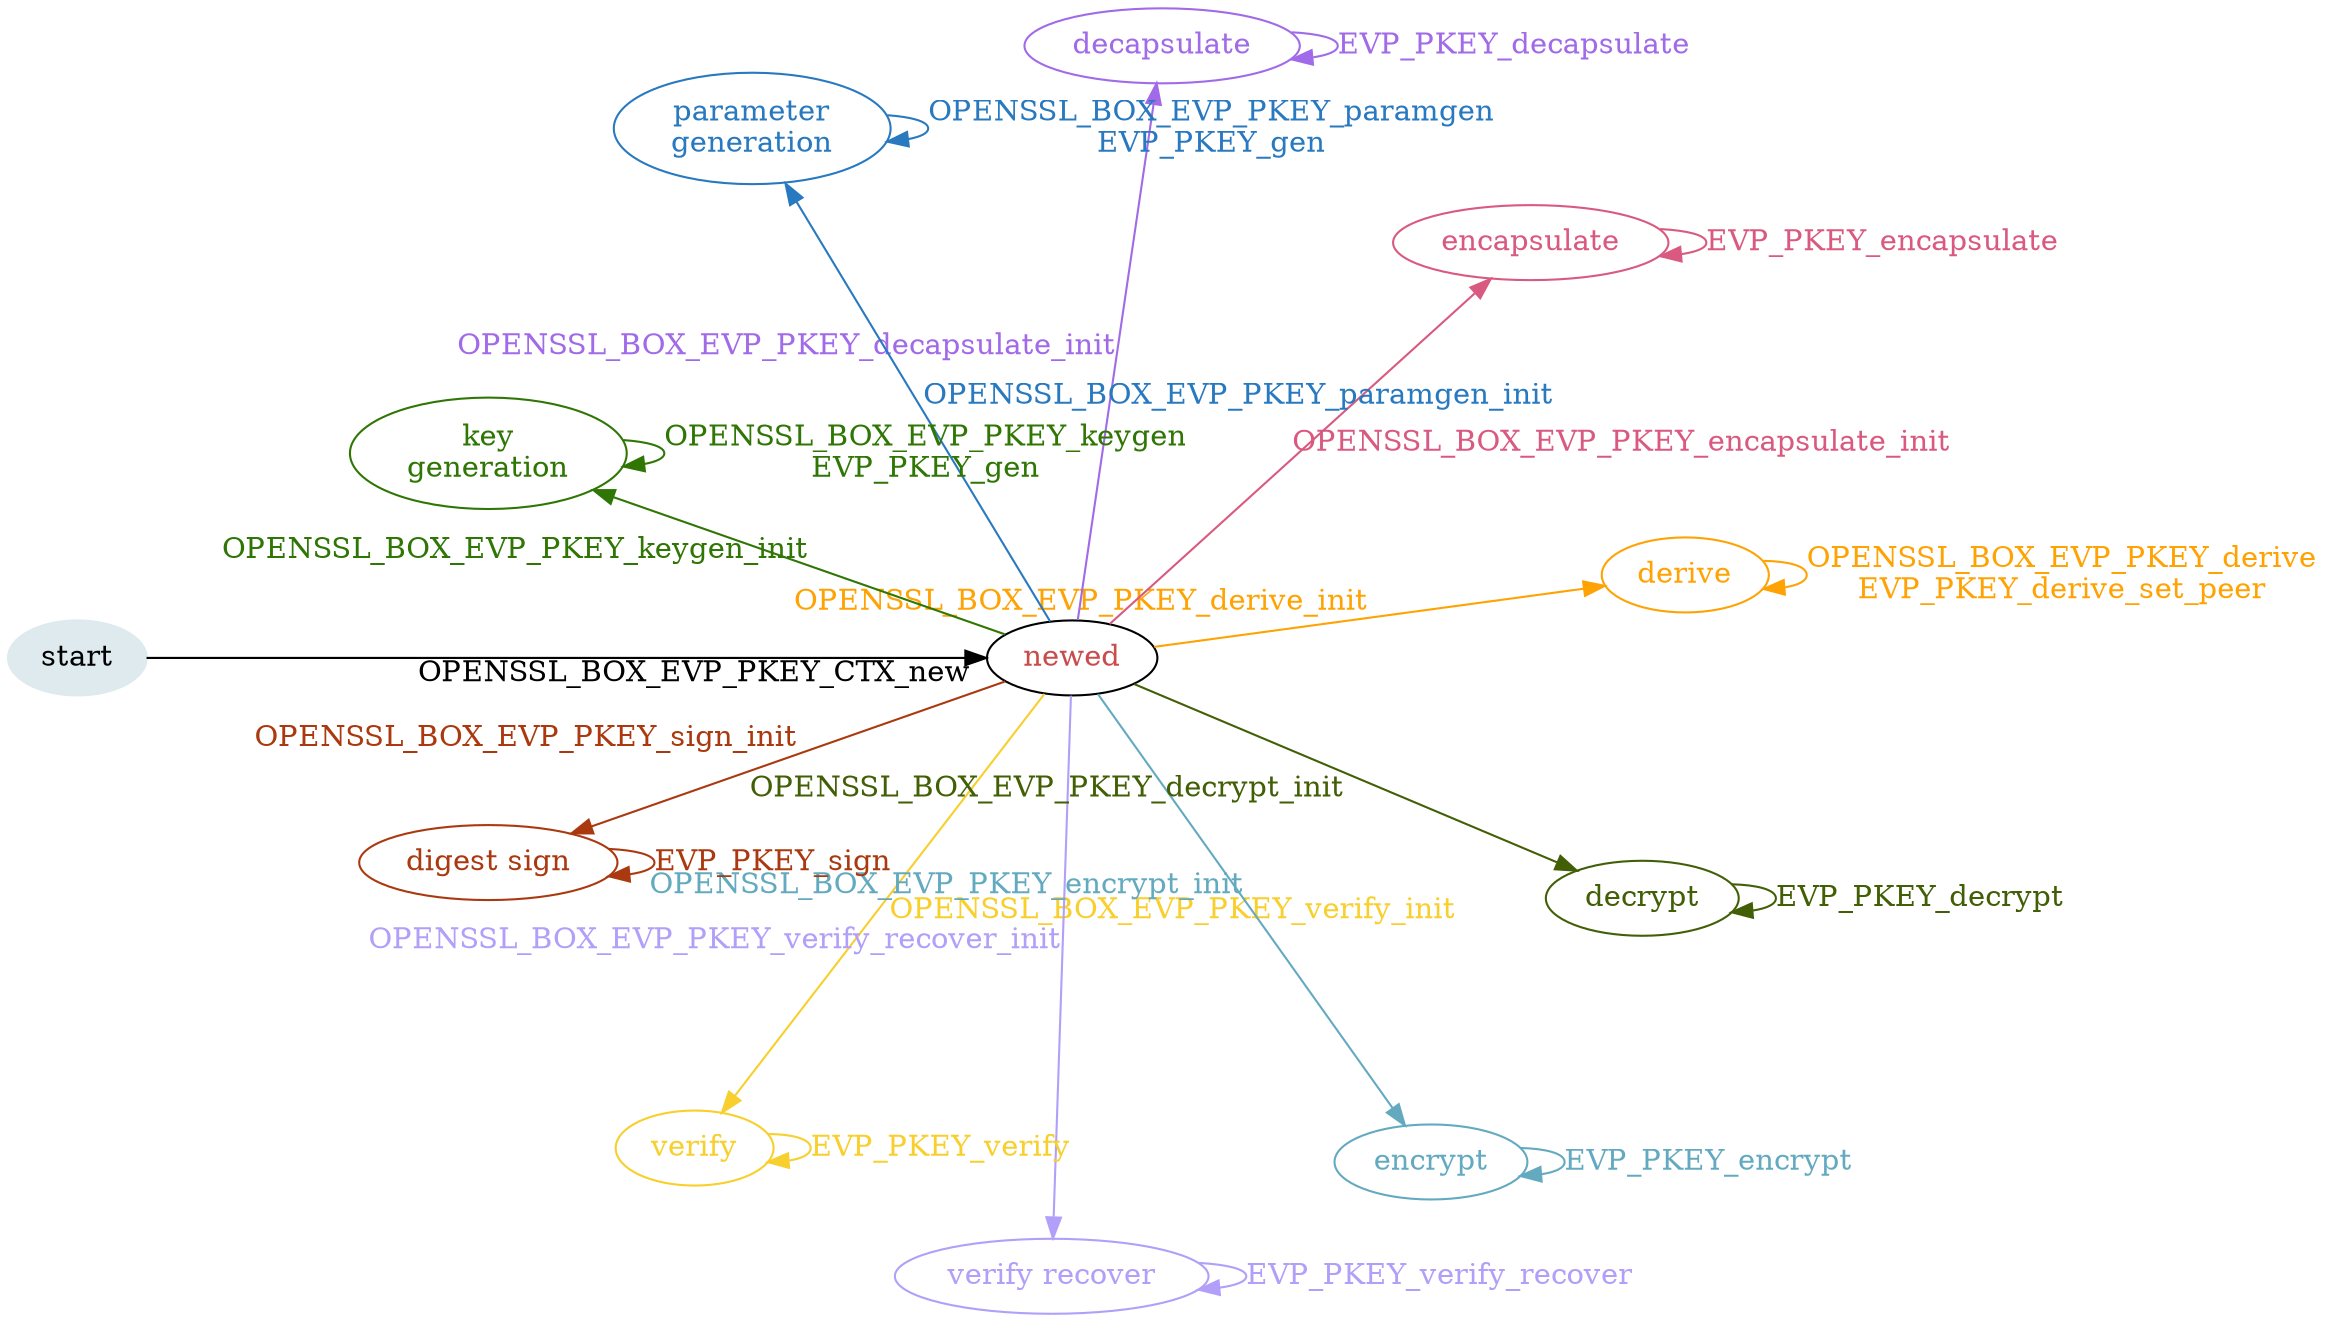 strict digraph pkey {
    bgcolor="transparent";
    layout=circo

    begin [label=start, color="#deeaee", style="filled"];
    newed [fontcolor="#c94c4c", style="solid"];
    digestsign [label="digest sign", fontcolor="#AB3910", color="#AB3910"]
    verify [fontcolor="#F8CF2C", color="#F8CF2C"]
    verifyrecover [label="verify recover", fontcolor="#B19FF9", color="#B19FF9"]
    encrypt [fontcolor="#63AAC0", color="#63AAC0"]
    decrypt [fontcolor="#425F06", color="#425F06"]
    derive [fontcolor="#FEA303", color="#FEA303"]
    encapsulate [fontcolor="#D95980", color="#D95980"]
    decapsulate [fontcolor="#A16AE8", color="#A16AE8"]
    paramgen [label="parameter\ngeneration", fontcolor="#2879C0", color="#2879C0"]
    keygen [label="key\ngeneration", fontcolor="#2F7604", color="#2F7604"]

    begin -> newed [label="OPENSSL_BOX_EVP_PKEY_CTX_new"];

    newed -> digestsign [label="OPENSSL_BOX_EVP_PKEY_sign_init", color="#AB3910", fontcolor="#AB3910"];
    digestsign -> digestsign [label="EVP_PKEY_sign", color="#AB3910", fontcolor="#AB3910"];

    newed -> verify [label="OPENSSL_BOX_EVP_PKEY_verify_init", fontcolor="#F8CF2C", color="#F8CF2C"];
    verify -> verify [label="EVP_PKEY_verify", fontcolor="#F8CF2C", color="#F8CF2C"];

    newed -> verifyrecover [label="OPENSSL_BOX_EVP_PKEY_verify_recover_init", fontcolor="#B19FF9", color="#B19FF9"];
    verifyrecover -> verifyrecover [label="EVP_PKEY_verify_recover", fontcolor="#B19FF9", color="#B19FF9"];

    newed -> encrypt [label="OPENSSL_BOX_EVP_PKEY_encrypt_init", fontcolor="#63AAC0", color="#63AAC0"];
    encrypt -> encrypt [label="EVP_PKEY_encrypt", fontcolor="#63AAC0", color="#63AAC0"];

    newed -> decrypt [label="OPENSSL_BOX_EVP_PKEY_decrypt_init", fontcolor="#425F06", color="#425F06"];
    decrypt -> decrypt [label="EVP_PKEY_decrypt", fontcolor="#425F06", color="#425F06"];

    newed -> derive [label="OPENSSL_BOX_EVP_PKEY_derive_init", fontcolor="#FEA303", color="#FEA303"];
    derive -> derive [label="OPENSSL_BOX_EVP_PKEY_derive\nEVP_PKEY_derive_set_peer", fontcolor="#FEA303", color="#FEA303"];

    newed -> encapsulate [label="OPENSSL_BOX_EVP_PKEY_encapsulate_init", fontcolor="#D95980", color="#D95980"];
    encapsulate -> encapsulate [label="EVP_PKEY_encapsulate", fontcolor="#D95980", color="#D95980"];

    newed -> decapsulate [label="OPENSSL_BOX_EVP_PKEY_decapsulate_init", fontcolor="#A16AE8", color="#A16AE8"];
    decapsulate -> decapsulate [label="EVP_PKEY_decapsulate", fontcolor="#A16AE8", color="#A16AE8"];

    newed -> paramgen [label="OPENSSL_BOX_EVP_PKEY_paramgen_init", fontcolor="#2879C0", color="#2879C0"];
    paramgen -> paramgen [label="OPENSSL_BOX_EVP_PKEY_paramgen\nEVP_PKEY_gen", fontcolor="#2879C0", color="#2879C0"];

    newed -> keygen [label="OPENSSL_BOX_EVP_PKEY_keygen_init", fontcolor="#2F7604", color="#2F7604"];
    keygen -> keygen [label="OPENSSL_BOX_EVP_PKEY_keygen\nEVP_PKEY_gen", fontcolor="#2F7604", color="#2F7604"];
}
